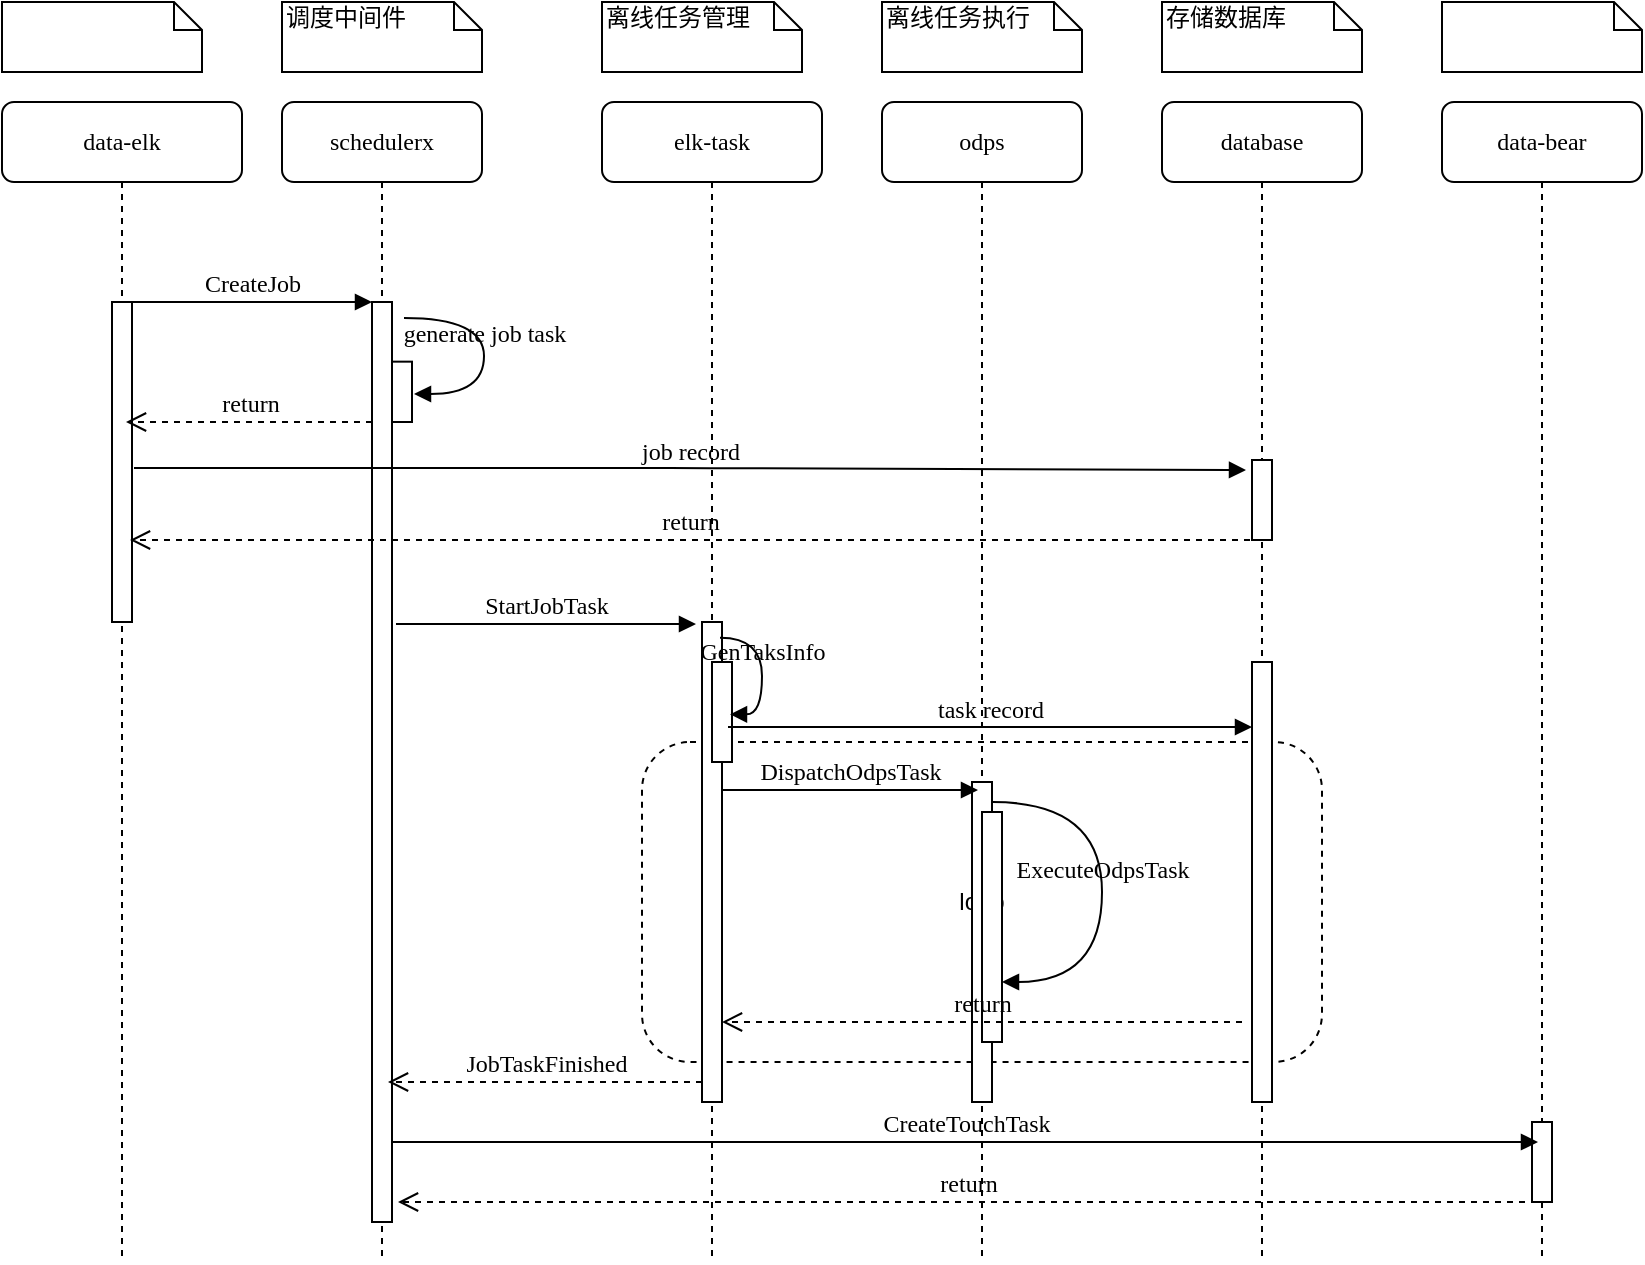 <mxfile version="13.1.6" type="github"><diagram name="Page-1" id="13e1069c-82ec-6db2-03f1-153e76fe0fe0"><mxGraphModel dx="894" dy="535" grid="1" gridSize="10" guides="1" tooltips="1" connect="1" arrows="1" fold="1" page="1" pageScale="1" pageWidth="1100" pageHeight="850" background="#ffffff" math="0" shadow="0"><root><mxCell id="0"/><mxCell id="1" parent="0"/><mxCell id="VuvFDIw_vueVYINFz-2r-15" value="loop" style="rounded=1;whiteSpace=wrap;html=1;gradientColor=none;fillColor=none;dashed=1;" parent="1" vertex="1"><mxGeometry x="420" y="400" width="340" height="160" as="geometry"/></mxCell><mxCell id="7baba1c4bc27f4b0-2" value="schedulerx" style="shape=umlLifeline;perimeter=lifelinePerimeter;whiteSpace=wrap;html=1;container=1;collapsible=0;recursiveResize=0;outlineConnect=0;rounded=1;shadow=0;comic=0;labelBackgroundColor=none;strokeWidth=1;fontFamily=Verdana;fontSize=12;align=center;" parent="1" vertex="1"><mxGeometry x="240" y="80" width="100" height="580" as="geometry"/></mxCell><mxCell id="7baba1c4bc27f4b0-10" value="" style="html=1;points=[];perimeter=orthogonalPerimeter;rounded=0;shadow=0;comic=0;labelBackgroundColor=none;strokeWidth=1;fontFamily=Verdana;fontSize=12;align=center;" parent="7baba1c4bc27f4b0-2" vertex="1"><mxGeometry x="45" y="100" width="10" height="460" as="geometry"/></mxCell><mxCell id="7baba1c4bc27f4b0-34" value="" style="html=1;points=[];perimeter=orthogonalPerimeter;rounded=0;shadow=0;comic=0;labelBackgroundColor=none;strokeWidth=1;fontFamily=Verdana;fontSize=12;align=center;" parent="7baba1c4bc27f4b0-2" vertex="1"><mxGeometry x="55" y="129.83" width="10" height="30.17" as="geometry"/></mxCell><mxCell id="7baba1c4bc27f4b0-3" value="elk-task" style="shape=umlLifeline;perimeter=lifelinePerimeter;whiteSpace=wrap;html=1;container=1;collapsible=0;recursiveResize=0;outlineConnect=0;rounded=1;shadow=0;comic=0;labelBackgroundColor=none;strokeWidth=1;fontFamily=Verdana;fontSize=12;align=center;" parent="1" vertex="1"><mxGeometry x="400" y="80" width="110" height="580" as="geometry"/></mxCell><mxCell id="7baba1c4bc27f4b0-13" value="" style="html=1;points=[];perimeter=orthogonalPerimeter;rounded=0;shadow=0;comic=0;labelBackgroundColor=none;strokeWidth=1;fontFamily=Verdana;fontSize=12;align=center;" parent="7baba1c4bc27f4b0-3" vertex="1"><mxGeometry x="50" y="260" width="10" height="240" as="geometry"/></mxCell><mxCell id="7baba1c4bc27f4b0-4" value="odps" style="shape=umlLifeline;perimeter=lifelinePerimeter;whiteSpace=wrap;html=1;container=1;collapsible=0;recursiveResize=0;outlineConnect=0;rounded=1;shadow=0;comic=0;labelBackgroundColor=none;strokeWidth=1;fontFamily=Verdana;fontSize=12;align=center;" parent="1" vertex="1"><mxGeometry x="540" y="80" width="100" height="580" as="geometry"/></mxCell><mxCell id="7baba1c4bc27f4b0-22" value="" style="html=1;points=[];perimeter=orthogonalPerimeter;rounded=0;shadow=0;comic=0;labelBackgroundColor=none;strokeWidth=1;fontFamily=Verdana;fontSize=12;align=center;" parent="7baba1c4bc27f4b0-4" vertex="1"><mxGeometry x="45" y="340" width="10" height="160" as="geometry"/></mxCell><mxCell id="7baba1c4bc27f4b0-5" value="database" style="shape=umlLifeline;perimeter=lifelinePerimeter;whiteSpace=wrap;html=1;container=1;collapsible=0;recursiveResize=0;outlineConnect=0;rounded=1;shadow=0;comic=0;labelBackgroundColor=none;strokeWidth=1;fontFamily=Verdana;fontSize=12;align=center;" parent="1" vertex="1"><mxGeometry x="680" y="80" width="100" height="580" as="geometry"/></mxCell><mxCell id="VuvFDIw_vueVYINFz-2r-8" value="" style="html=1;points=[];perimeter=orthogonalPerimeter;rounded=0;shadow=0;comic=0;labelBackgroundColor=none;strokeWidth=1;fontFamily=Verdana;fontSize=12;align=center;" parent="7baba1c4bc27f4b0-5" vertex="1"><mxGeometry x="45" y="280" width="10" height="220" as="geometry"/></mxCell><mxCell id="7baba1c4bc27f4b0-8" value="data-elk" style="shape=umlLifeline;perimeter=lifelinePerimeter;whiteSpace=wrap;html=1;container=1;collapsible=0;recursiveResize=0;outlineConnect=0;rounded=1;shadow=0;comic=0;labelBackgroundColor=none;strokeWidth=1;fontFamily=Verdana;fontSize=12;align=center;" parent="1" vertex="1"><mxGeometry x="100" y="80" width="120" height="580" as="geometry"/></mxCell><mxCell id="7baba1c4bc27f4b0-9" value="" style="html=1;points=[];perimeter=orthogonalPerimeter;rounded=0;shadow=0;comic=0;labelBackgroundColor=none;strokeWidth=1;fontFamily=Verdana;fontSize=12;align=center;" parent="7baba1c4bc27f4b0-8" vertex="1"><mxGeometry x="55" y="100" width="10" height="160" as="geometry"/></mxCell><mxCell id="7baba1c4bc27f4b0-19" value="" style="html=1;points=[];perimeter=orthogonalPerimeter;rounded=0;shadow=0;comic=0;labelBackgroundColor=none;strokeWidth=1;fontFamily=Verdana;fontSize=12;align=center;" parent="1" vertex="1"><mxGeometry x="725" y="259" width="10" height="40" as="geometry"/></mxCell><mxCell id="7baba1c4bc27f4b0-20" value="job record" style="html=1;verticalAlign=bottom;endArrow=block;entryX=0;entryY=0;labelBackgroundColor=none;fontFamily=Verdana;fontSize=12;edgeStyle=elbowEdgeStyle;elbow=horizontal;exitX=1.1;exitY=0.519;exitDx=0;exitDy=0;exitPerimeter=0;" parent="1" source="7baba1c4bc27f4b0-9" edge="1"><mxGeometry relative="1" as="geometry"><mxPoint x="170" y="264" as="sourcePoint"/><mxPoint x="722" y="264" as="targetPoint"/></mxGeometry></mxCell><mxCell id="7baba1c4bc27f4b0-21" value="return" style="html=1;verticalAlign=bottom;endArrow=open;dashed=1;endSize=8;labelBackgroundColor=none;fontFamily=Verdana;fontSize=12;edgeStyle=elbowEdgeStyle;elbow=vertical;entryX=0.5;entryY=0.744;entryDx=0;entryDy=0;entryPerimeter=0;" parent="1" edge="1"><mxGeometry relative="1" as="geometry"><mxPoint x="164" y="299.04" as="targetPoint"/><Array as="points"><mxPoint x="669" y="299"/><mxPoint x="699" y="299"/></Array><mxPoint x="724" y="299" as="sourcePoint"/></mxGeometry></mxCell><mxCell id="7baba1c4bc27f4b0-11" value="CreateJob" style="html=1;verticalAlign=bottom;endArrow=block;entryX=0;entryY=0;labelBackgroundColor=none;fontFamily=Verdana;fontSize=12;edgeStyle=elbowEdgeStyle;elbow=vertical;" parent="1" source="7baba1c4bc27f4b0-9" target="7baba1c4bc27f4b0-10" edge="1"><mxGeometry relative="1" as="geometry"><mxPoint x="220" y="190" as="sourcePoint"/></mxGeometry></mxCell><mxCell id="7baba1c4bc27f4b0-14" value="StartJobTask" style="html=1;verticalAlign=bottom;endArrow=block;entryX=0;entryY=0;labelBackgroundColor=none;fontFamily=Verdana;fontSize=12;edgeStyle=elbowEdgeStyle;elbow=vertical;" parent="1" edge="1"><mxGeometry relative="1" as="geometry"><mxPoint x="297" y="341" as="sourcePoint"/><mxPoint x="447" y="341.0" as="targetPoint"/></mxGeometry></mxCell><mxCell id="7baba1c4bc27f4b0-37" value="" style="html=1;points=[];perimeter=orthogonalPerimeter;rounded=0;shadow=0;comic=0;labelBackgroundColor=none;strokeWidth=1;fontFamily=Verdana;fontSize=12;align=center;" parent="1" vertex="1"><mxGeometry x="590" y="435" width="10" height="115" as="geometry"/></mxCell><mxCell id="7baba1c4bc27f4b0-39" value="ExecuteOdpsTask" style="html=1;verticalAlign=bottom;endArrow=block;labelBackgroundColor=none;fontFamily=Verdana;fontSize=12;elbow=vertical;edgeStyle=orthogonalEdgeStyle;curved=1;exitX=1.038;exitY=0.345;exitPerimeter=0;" parent="1" target="7baba1c4bc27f4b0-37" edge="1"><mxGeometry relative="1" as="geometry"><mxPoint x="595.333" y="430" as="sourcePoint"/><mxPoint x="600.333" y="468.333" as="targetPoint"/><Array as="points"><mxPoint x="650" y="430"/><mxPoint x="650" y="520"/></Array></mxGeometry></mxCell><mxCell id="7baba1c4bc27f4b0-40" value="" style="shape=note;whiteSpace=wrap;html=1;size=14;verticalAlign=top;align=left;spacingTop=-6;rounded=0;shadow=0;comic=0;labelBackgroundColor=none;strokeWidth=1;fontFamily=Verdana;fontSize=12" parent="1" vertex="1"><mxGeometry x="100" y="30" width="100" height="35" as="geometry"/></mxCell><mxCell id="7baba1c4bc27f4b0-41" value="调度中间件" style="shape=note;whiteSpace=wrap;html=1;size=14;verticalAlign=top;align=left;spacingTop=-6;rounded=0;shadow=0;comic=0;labelBackgroundColor=none;strokeWidth=1;fontFamily=Verdana;fontSize=12" parent="1" vertex="1"><mxGeometry x="240" y="30" width="100" height="35" as="geometry"/></mxCell><mxCell id="7baba1c4bc27f4b0-42" value="离线任务管理" style="shape=note;whiteSpace=wrap;html=1;size=14;verticalAlign=top;align=left;spacingTop=-6;rounded=0;shadow=0;comic=0;labelBackgroundColor=none;strokeWidth=1;fontFamily=Verdana;fontSize=12" parent="1" vertex="1"><mxGeometry x="400" y="30" width="100" height="35" as="geometry"/></mxCell><mxCell id="7baba1c4bc27f4b0-43" value="离线任务执行" style="shape=note;whiteSpace=wrap;html=1;size=14;verticalAlign=top;align=left;spacingTop=-6;rounded=0;shadow=0;comic=0;labelBackgroundColor=none;strokeWidth=1;fontFamily=Verdana;fontSize=12" parent="1" vertex="1"><mxGeometry x="540" y="30" width="100" height="35" as="geometry"/></mxCell><mxCell id="7baba1c4bc27f4b0-44" value="存储数据库" style="shape=note;whiteSpace=wrap;html=1;size=14;verticalAlign=top;align=left;spacingTop=-6;rounded=0;shadow=0;comic=0;labelBackgroundColor=none;strokeWidth=1;fontFamily=Verdana;fontSize=12" parent="1" vertex="1"><mxGeometry x="680" y="30" width="100" height="35" as="geometry"/></mxCell><mxCell id="VuvFDIw_vueVYINFz-2r-2" value="generate job task" style="html=1;verticalAlign=bottom;endArrow=block;labelBackgroundColor=none;fontFamily=Verdana;fontSize=12;elbow=vertical;edgeStyle=orthogonalEdgeStyle;curved=1;entryX=1;entryY=0.286;entryPerimeter=0;" parent="1" edge="1"><mxGeometry relative="1" as="geometry"><mxPoint x="301" y="188" as="sourcePoint"/><mxPoint x="306.003" y="226.003" as="targetPoint"/><Array as="points"><mxPoint x="341" y="188"/><mxPoint x="341" y="226"/></Array></mxGeometry></mxCell><mxCell id="VuvFDIw_vueVYINFz-2r-3" value="return" style="html=1;verticalAlign=bottom;endArrow=open;dashed=1;endSize=8;labelBackgroundColor=none;fontFamily=Verdana;fontSize=12;edgeStyle=elbowEdgeStyle;elbow=vertical;" parent="1" edge="1"><mxGeometry relative="1" as="geometry"><mxPoint x="162" y="240" as="targetPoint"/><Array as="points"><mxPoint x="230" y="240"/><mxPoint x="260" y="240"/></Array><mxPoint x="285" y="240" as="sourcePoint"/></mxGeometry></mxCell><mxCell id="VuvFDIw_vueVYINFz-2r-4" value="DispatchOdpsTask" style="html=1;verticalAlign=bottom;endArrow=block;labelBackgroundColor=none;fontFamily=Verdana;fontSize=12;edgeStyle=elbowEdgeStyle;elbow=vertical;entryX=0.5;entryY=0.02;entryDx=0;entryDy=0;entryPerimeter=0;" parent="1" edge="1"><mxGeometry relative="1" as="geometry"><mxPoint x="460" y="424" as="sourcePoint"/><mxPoint x="588" y="424" as="targetPoint"/></mxGeometry></mxCell><mxCell id="VuvFDIw_vueVYINFz-2r-5" value="" style="html=1;points=[];perimeter=orthogonalPerimeter;rounded=0;shadow=0;comic=0;labelBackgroundColor=none;strokeWidth=1;fontFamily=Verdana;fontSize=12;align=center;" parent="1" vertex="1"><mxGeometry x="455" y="360" width="10" height="50" as="geometry"/></mxCell><mxCell id="VuvFDIw_vueVYINFz-2r-6" value="GenTaksInfo" style="html=1;verticalAlign=bottom;endArrow=block;labelBackgroundColor=none;fontFamily=Verdana;fontSize=12;elbow=vertical;edgeStyle=orthogonalEdgeStyle;curved=1;entryX=1;entryY=0.286;entryPerimeter=0;exitX=1.038;exitY=0.345;exitPerimeter=0;" parent="1" edge="1"><mxGeometry relative="1" as="geometry"><mxPoint x="459.003" y="347.83" as="sourcePoint"/><mxPoint x="464.003" y="386.163" as="targetPoint"/><Array as="points"><mxPoint x="480" y="348"/><mxPoint x="480" y="386"/></Array></mxGeometry></mxCell><mxCell id="VuvFDIw_vueVYINFz-2r-9" value="return" style="html=1;verticalAlign=bottom;endArrow=open;dashed=1;endSize=8;labelBackgroundColor=none;fontFamily=Verdana;fontSize=12;edgeStyle=elbowEdgeStyle;elbow=vertical;" parent="1" edge="1"><mxGeometry relative="1" as="geometry"><mxPoint x="460" y="540" as="targetPoint"/><Array as="points"><mxPoint x="665" y="540"/><mxPoint x="695" y="540"/></Array><mxPoint x="720" y="540" as="sourcePoint"/></mxGeometry></mxCell><mxCell id="VuvFDIw_vueVYINFz-2r-10" value="task record" style="html=1;verticalAlign=bottom;endArrow=block;entryX=0;entryY=0;labelBackgroundColor=none;fontFamily=Verdana;fontSize=12;edgeStyle=elbowEdgeStyle;elbow=horizontal;" parent="1" edge="1"><mxGeometry relative="1" as="geometry"><mxPoint x="463" y="392.5" as="sourcePoint"/><mxPoint x="725" y="392.5" as="targetPoint"/></mxGeometry></mxCell><mxCell id="VuvFDIw_vueVYINFz-2r-16" value="JobTaskFinished" style="html=1;verticalAlign=bottom;endArrow=open;dashed=1;endSize=8;labelBackgroundColor=none;fontFamily=Verdana;fontSize=12;edgeStyle=elbowEdgeStyle;elbow=vertical;" parent="1" edge="1"><mxGeometry relative="1" as="geometry"><mxPoint x="293" y="570" as="targetPoint"/><Array as="points"/><mxPoint x="450" y="570" as="sourcePoint"/></mxGeometry></mxCell><mxCell id="VuvFDIw_vueVYINFz-2r-17" value="" style="shape=note;whiteSpace=wrap;html=1;size=14;verticalAlign=top;align=left;spacingTop=-6;rounded=0;shadow=0;comic=0;labelBackgroundColor=none;strokeWidth=1;fontFamily=Verdana;fontSize=12" parent="1" vertex="1"><mxGeometry x="820" y="30" width="100" height="35" as="geometry"/></mxCell><mxCell id="VuvFDIw_vueVYINFz-2r-18" value="data-bear" style="shape=umlLifeline;perimeter=lifelinePerimeter;whiteSpace=wrap;html=1;container=1;collapsible=0;recursiveResize=0;outlineConnect=0;rounded=1;shadow=0;comic=0;labelBackgroundColor=none;strokeWidth=1;fontFamily=Verdana;fontSize=12;align=center;" parent="1" vertex="1"><mxGeometry x="820" y="80" width="100" height="580" as="geometry"/></mxCell><mxCell id="VuvFDIw_vueVYINFz-2r-19" value="" style="html=1;points=[];perimeter=orthogonalPerimeter;rounded=0;shadow=0;comic=0;labelBackgroundColor=none;strokeWidth=1;fontFamily=Verdana;fontSize=12;align=center;" parent="VuvFDIw_vueVYINFz-2r-18" vertex="1"><mxGeometry x="45" y="510" width="10" height="40" as="geometry"/></mxCell><mxCell id="VuvFDIw_vueVYINFz-2r-20" value="CreateTouchTask" style="html=1;verticalAlign=bottom;endArrow=block;labelBackgroundColor=none;fontFamily=Verdana;fontSize=12;edgeStyle=elbowEdgeStyle;elbow=vertical;entryX=0.5;entryY=0.25;entryDx=0;entryDy=0;entryPerimeter=0;" parent="1" edge="1"><mxGeometry relative="1" as="geometry"><mxPoint x="295" y="600" as="sourcePoint"/><mxPoint x="868" y="600" as="targetPoint"/></mxGeometry></mxCell><mxCell id="VuvFDIw_vueVYINFz-2r-21" value="return" style="html=1;verticalAlign=bottom;endArrow=open;dashed=1;endSize=8;labelBackgroundColor=none;fontFamily=Verdana;fontSize=12;edgeStyle=elbowEdgeStyle;elbow=vertical;" parent="1" edge="1"><mxGeometry relative="1" as="geometry"><mxPoint x="298" y="630" as="targetPoint"/><Array as="points"><mxPoint x="503" y="630"/><mxPoint x="533" y="630"/></Array><mxPoint x="867.5" y="630" as="sourcePoint"/></mxGeometry></mxCell></root></mxGraphModel></diagram></mxfile>